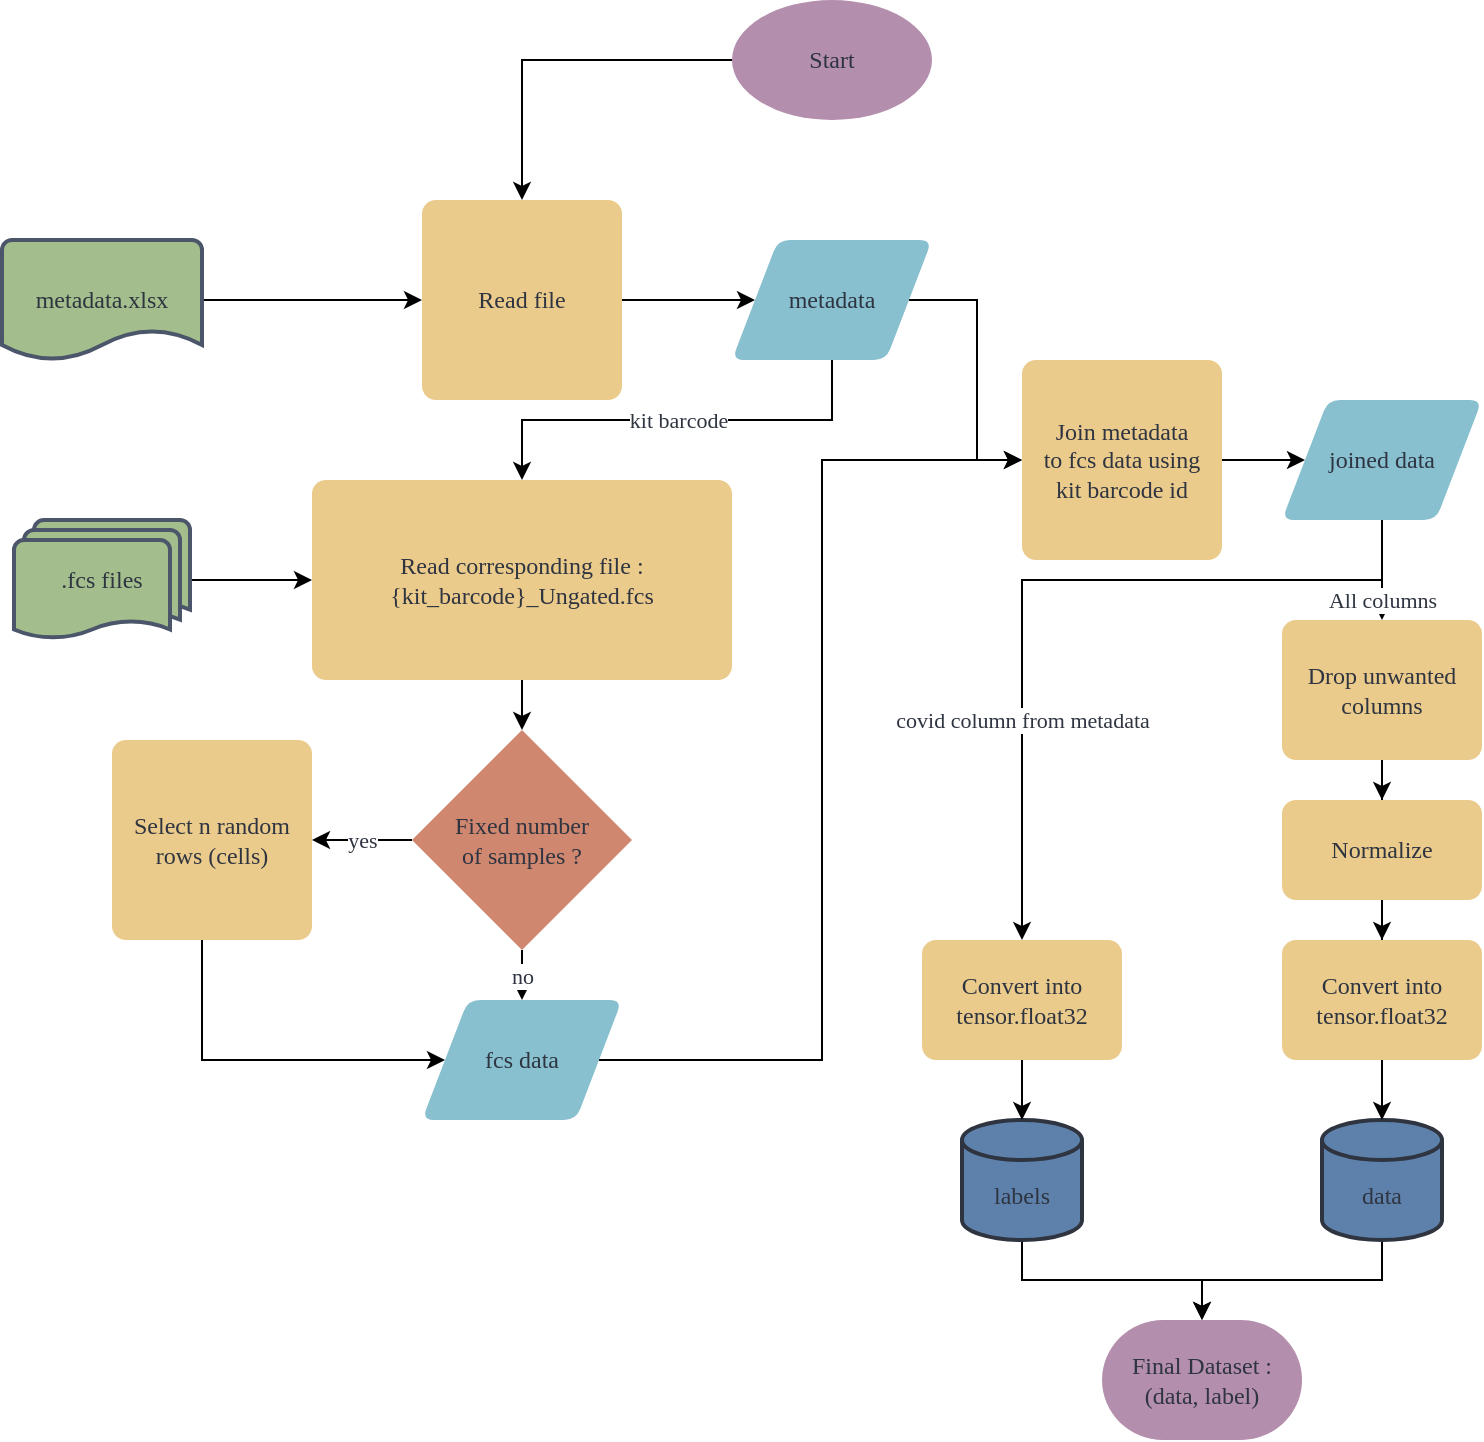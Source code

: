 <mxfile version="21.2.9" type="github">
  <diagram name="Page-1" id="4zOBWHrh0Ymtk0zH_QGe">
    <mxGraphModel dx="1434" dy="1846" grid="1" gridSize="10" guides="1" tooltips="1" connect="1" arrows="1" fold="1" page="1" pageScale="1" pageWidth="850" pageHeight="1100" math="0" shadow="0">
      <root>
        <mxCell id="0" />
        <mxCell id="1" parent="0" />
        <mxCell id="foepnIXhf-Chz_zVTdfU-19" style="edgeStyle=orthogonalEdgeStyle;rounded=0;orthogonalLoop=1;jettySize=auto;html=1;entryX=0;entryY=0.5;entryDx=0;entryDy=0;fontFamily=Rubik;fontSource=https%3A%2F%2Ffonts.googleapis.com%2Fcss%3Ffamily%3DRubik;fontColor=#2e3440;" parent="1" source="foepnIXhf-Chz_zVTdfU-7" target="foepnIXhf-Chz_zVTdfU-18" edge="1">
          <mxGeometry relative="1" as="geometry" />
        </mxCell>
        <mxCell id="foepnIXhf-Chz_zVTdfU-7" value=".fcs files" style="strokeWidth=2;html=1;shape=mxgraph.flowchart.multi-document;whiteSpace=wrap;strokeColor=#4c566a;fillColor=#a3be8c;fontFamily=Rubik;fontSource=https%3A%2F%2Ffonts.googleapis.com%2Fcss%3Ffamily%3DRubik;fontColor=#2e3440;" parent="1" vertex="1">
          <mxGeometry x="16" y="260" width="88" height="60" as="geometry" />
        </mxCell>
        <mxCell id="foepnIXhf-Chz_zVTdfU-15" style="edgeStyle=orthogonalEdgeStyle;rounded=0;orthogonalLoop=1;jettySize=auto;html=1;entryX=0;entryY=0.5;entryDx=0;entryDy=0;fontFamily=Rubik;fontSource=https%3A%2F%2Ffonts.googleapis.com%2Fcss%3Ffamily%3DRubik;fontColor=#2e3440;" parent="1" source="foepnIXhf-Chz_zVTdfU-8" target="foepnIXhf-Chz_zVTdfU-11" edge="1">
          <mxGeometry relative="1" as="geometry" />
        </mxCell>
        <mxCell id="foepnIXhf-Chz_zVTdfU-8" value="metadata.xlsx" style="strokeWidth=2;html=1;shape=mxgraph.flowchart.document2;whiteSpace=wrap;size=0.25;fillColor=#a3be8c;strokeColor=#4c566a;fontFamily=Rubik;fontSource=https%3A%2F%2Ffonts.googleapis.com%2Fcss%3Ffamily%3DRubik;fontColor=#2e3440;" parent="1" vertex="1">
          <mxGeometry x="10" y="120" width="100" height="60" as="geometry" />
        </mxCell>
        <mxCell id="foepnIXhf-Chz_zVTdfU-20" value="kit barcode" style="edgeStyle=orthogonalEdgeStyle;rounded=0;orthogonalLoop=1;jettySize=auto;html=1;entryX=0.5;entryY=0;entryDx=0;entryDy=0;fontFamily=Rubik;fontSource=https%3A%2F%2Ffonts.googleapis.com%2Fcss%3Ffamily%3DRubik;fontColor=#2e3440;" parent="1" source="foepnIXhf-Chz_zVTdfU-9" target="foepnIXhf-Chz_zVTdfU-18" edge="1">
          <mxGeometry relative="1" as="geometry" />
        </mxCell>
        <mxCell id="foepnIXhf-Chz_zVTdfU-32" style="edgeStyle=orthogonalEdgeStyle;rounded=0;orthogonalLoop=1;jettySize=auto;html=1;entryX=0;entryY=0.5;entryDx=0;entryDy=0;fontFamily=Rubik;fontSource=https%3A%2F%2Ffonts.googleapis.com%2Fcss%3Ffamily%3DRubik;fontColor=#2e3440;" parent="1" source="foepnIXhf-Chz_zVTdfU-9" target="foepnIXhf-Chz_zVTdfU-30" edge="1">
          <mxGeometry relative="1" as="geometry" />
        </mxCell>
        <mxCell id="foepnIXhf-Chz_zVTdfU-9" value="metadata" style="shape=parallelogram;html=1;strokeWidth=2;perimeter=parallelogramPerimeter;whiteSpace=wrap;rounded=1;arcSize=12;size=0.23;fontFamily=Rubik;fontSource=https%3A%2F%2Ffonts.googleapis.com%2Fcss%3Ffamily%3DRubik;fontColor=#2e3440;fillColor=#88c0d0;strokeColor=none;" parent="1" vertex="1">
          <mxGeometry x="375" y="120" width="100" height="60" as="geometry" />
        </mxCell>
        <mxCell id="foepnIXhf-Chz_zVTdfU-16" style="edgeStyle=orthogonalEdgeStyle;rounded=0;orthogonalLoop=1;jettySize=auto;html=1;entryX=0;entryY=0.5;entryDx=0;entryDy=0;fontFamily=Rubik;fontSource=https%3A%2F%2Ffonts.googleapis.com%2Fcss%3Ffamily%3DRubik;fontColor=#2e3440;" parent="1" source="foepnIXhf-Chz_zVTdfU-11" target="foepnIXhf-Chz_zVTdfU-9" edge="1">
          <mxGeometry relative="1" as="geometry" />
        </mxCell>
        <mxCell id="foepnIXhf-Chz_zVTdfU-11" value="Read file" style="rounded=1;whiteSpace=wrap;html=1;absoluteArcSize=1;arcSize=14;strokeWidth=2;fillColor=#ebcb8b;strokeColor=none;fontFamily=Rubik;fontSource=https%3A%2F%2Ffonts.googleapis.com%2Fcss%3Ffamily%3DRubik;fontColor=#2e3440;" parent="1" vertex="1">
          <mxGeometry x="220" y="100" width="100" height="100" as="geometry" />
        </mxCell>
        <mxCell id="foepnIXhf-Chz_zVTdfU-12" value="&lt;div&gt;Final Dataset :&lt;/div&gt;&lt;div&gt;(data, label)&lt;br&gt;&lt;/div&gt;" style="strokeWidth=2;html=1;shape=mxgraph.flowchart.terminator;whiteSpace=wrap;fontFamily=Rubik;fontSource=https%3A%2F%2Ffonts.googleapis.com%2Fcss%3Ffamily%3DRubik;fontColor=#2e3440;strokeColor=none;fillColor=#b48ead;" parent="1" vertex="1">
          <mxGeometry x="560" y="660" width="100" height="60" as="geometry" />
        </mxCell>
        <mxCell id="foepnIXhf-Chz_zVTdfU-14" style="edgeStyle=orthogonalEdgeStyle;rounded=0;orthogonalLoop=1;jettySize=auto;html=1;fontFamily=Rubik;fontSource=https%3A%2F%2Ffonts.googleapis.com%2Fcss%3Ffamily%3DRubik;fontColor=#2e3440;" parent="1" source="foepnIXhf-Chz_zVTdfU-13" target="foepnIXhf-Chz_zVTdfU-11" edge="1">
          <mxGeometry relative="1" as="geometry" />
        </mxCell>
        <mxCell id="foepnIXhf-Chz_zVTdfU-13" value="Start" style="strokeWidth=2;html=1;shape=mxgraph.flowchart.start_1;whiteSpace=wrap;fontFamily=Rubik;fontSource=https%3A%2F%2Ffonts.googleapis.com%2Fcss%3Ffamily%3DRubik;fontColor=#2e3440;fillColor=#b48ead;strokeColor=none;" parent="1" vertex="1">
          <mxGeometry x="375" width="100" height="60" as="geometry" />
        </mxCell>
        <mxCell id="foepnIXhf-Chz_zVTdfU-22" style="edgeStyle=orthogonalEdgeStyle;rounded=0;orthogonalLoop=1;jettySize=auto;html=1;fontFamily=Rubik;fontSource=https%3A%2F%2Ffonts.googleapis.com%2Fcss%3Ffamily%3DRubik;fontColor=#2e3440;" parent="1" source="foepnIXhf-Chz_zVTdfU-18" target="foepnIXhf-Chz_zVTdfU-21" edge="1">
          <mxGeometry relative="1" as="geometry" />
        </mxCell>
        <mxCell id="foepnIXhf-Chz_zVTdfU-18" value="&lt;div&gt;Read corresponding file :&lt;/div&gt;&lt;div&gt;{kit_barcode}_Ungated.fcs&lt;br&gt;&lt;/div&gt;" style="rounded=1;whiteSpace=wrap;html=1;absoluteArcSize=1;arcSize=14;strokeWidth=2;fillColor=#ebcb8b;strokeColor=none;fontFamily=Rubik;fontSource=https%3A%2F%2Ffonts.googleapis.com%2Fcss%3Ffamily%3DRubik;fontColor=#2e3440;" parent="1" vertex="1">
          <mxGeometry x="165" y="240" width="210" height="100" as="geometry" />
        </mxCell>
        <mxCell id="foepnIXhf-Chz_zVTdfU-24" value="yes" style="edgeStyle=orthogonalEdgeStyle;rounded=0;orthogonalLoop=1;jettySize=auto;html=1;entryX=1;entryY=0.5;entryDx=0;entryDy=0;fontFamily=Rubik;fontSource=https%3A%2F%2Ffonts.googleapis.com%2Fcss%3Ffamily%3DRubik;fontColor=#2e3440;" parent="1" source="foepnIXhf-Chz_zVTdfU-21" target="foepnIXhf-Chz_zVTdfU-23" edge="1">
          <mxGeometry relative="1" as="geometry" />
        </mxCell>
        <mxCell id="foepnIXhf-Chz_zVTdfU-26" value="no" style="edgeStyle=orthogonalEdgeStyle;rounded=0;orthogonalLoop=1;jettySize=auto;html=1;fontFamily=Rubik;fontSource=https%3A%2F%2Ffonts.googleapis.com%2Fcss%3Ffamily%3DRubik;fontColor=#2e3440;" parent="1" source="foepnIXhf-Chz_zVTdfU-21" target="foepnIXhf-Chz_zVTdfU-25" edge="1">
          <mxGeometry relative="1" as="geometry" />
        </mxCell>
        <mxCell id="foepnIXhf-Chz_zVTdfU-21" value="&lt;div&gt;Fixed number &lt;br&gt;&lt;/div&gt;&lt;div&gt;of samples ?&lt;br&gt;&lt;/div&gt;" style="strokeWidth=2;html=1;shape=mxgraph.flowchart.decision;whiteSpace=wrap;fillColor=#d08770;strokeColor=none;fontFamily=Rubik;fontSource=https%3A%2F%2Ffonts.googleapis.com%2Fcss%3Ffamily%3DRubik;fontColor=#2e3440;" parent="1" vertex="1">
          <mxGeometry x="215" y="365" width="110" height="110" as="geometry" />
        </mxCell>
        <mxCell id="foepnIXhf-Chz_zVTdfU-27" style="edgeStyle=orthogonalEdgeStyle;rounded=0;orthogonalLoop=1;jettySize=auto;html=1;entryX=0;entryY=0.5;entryDx=0;entryDy=0;fontFamily=Rubik;fontSource=https%3A%2F%2Ffonts.googleapis.com%2Fcss%3Ffamily%3DRubik;fontColor=#2e3440;" parent="1" source="foepnIXhf-Chz_zVTdfU-23" target="foepnIXhf-Chz_zVTdfU-25" edge="1">
          <mxGeometry relative="1" as="geometry">
            <Array as="points">
              <mxPoint x="110" y="530" />
            </Array>
          </mxGeometry>
        </mxCell>
        <mxCell id="foepnIXhf-Chz_zVTdfU-23" value="&lt;div&gt;Select n random&lt;/div&gt;&lt;div&gt;rows (cells)&lt;br&gt;&lt;/div&gt;" style="rounded=1;whiteSpace=wrap;html=1;absoluteArcSize=1;arcSize=14;strokeWidth=2;fillColor=#ebcb8b;strokeColor=none;fontFamily=Rubik;fontSource=https%3A%2F%2Ffonts.googleapis.com%2Fcss%3Ffamily%3DRubik;fontColor=#2e3440;" parent="1" vertex="1">
          <mxGeometry x="65" y="370" width="100" height="100" as="geometry" />
        </mxCell>
        <mxCell id="foepnIXhf-Chz_zVTdfU-31" style="edgeStyle=orthogonalEdgeStyle;rounded=0;orthogonalLoop=1;jettySize=auto;html=1;entryX=0;entryY=0.5;entryDx=0;entryDy=0;fontFamily=Rubik;fontSource=https%3A%2F%2Ffonts.googleapis.com%2Fcss%3Ffamily%3DRubik;fontColor=#2e3440;" parent="1" source="foepnIXhf-Chz_zVTdfU-25" target="foepnIXhf-Chz_zVTdfU-30" edge="1">
          <mxGeometry relative="1" as="geometry" />
        </mxCell>
        <mxCell id="foepnIXhf-Chz_zVTdfU-25" value="fcs data" style="shape=parallelogram;html=1;strokeWidth=2;perimeter=parallelogramPerimeter;whiteSpace=wrap;rounded=1;arcSize=12;size=0.23;fontFamily=Rubik;fontSource=https%3A%2F%2Ffonts.googleapis.com%2Fcss%3Ffamily%3DRubik;fontColor=#2e3440;fillColor=#88c0d0;strokeColor=none;" parent="1" vertex="1">
          <mxGeometry x="220" y="500" width="100" height="60" as="geometry" />
        </mxCell>
        <mxCell id="foepnIXhf-Chz_zVTdfU-46" style="edgeStyle=orthogonalEdgeStyle;rounded=0;orthogonalLoop=1;jettySize=auto;html=1;exitX=1;exitY=0.5;exitDx=0;exitDy=0;entryX=0;entryY=0.5;entryDx=0;entryDy=0;fontFamily=Rubik;fontSource=https%3A%2F%2Ffonts.googleapis.com%2Fcss%3Ffamily%3DRubik;fontColor=#2e3440;" parent="1" source="foepnIXhf-Chz_zVTdfU-30" target="foepnIXhf-Chz_zVTdfU-33" edge="1">
          <mxGeometry relative="1" as="geometry" />
        </mxCell>
        <mxCell id="foepnIXhf-Chz_zVTdfU-30" value="&lt;div&gt;Join metadata &lt;br&gt;&lt;/div&gt;&lt;div&gt;to fcs data using&lt;/div&gt;&lt;div&gt;kit barcode id&lt;br&gt;&lt;/div&gt;" style="rounded=1;whiteSpace=wrap;html=1;absoluteArcSize=1;arcSize=14;strokeWidth=2;fillColor=#ebcb8b;strokeColor=none;fontFamily=Rubik;fontSource=https%3A%2F%2Ffonts.googleapis.com%2Fcss%3Ffamily%3DRubik;fontColor=#2e3440;" parent="1" vertex="1">
          <mxGeometry x="520" y="180" width="100" height="100" as="geometry" />
        </mxCell>
        <mxCell id="foepnIXhf-Chz_zVTdfU-44" value="covid column from metadata" style="edgeStyle=orthogonalEdgeStyle;rounded=0;orthogonalLoop=1;jettySize=auto;html=1;exitX=0.5;exitY=1;exitDx=0;exitDy=0;entryX=0.5;entryY=0;entryDx=0;entryDy=0;fontFamily=Rubik;fontSource=https%3A%2F%2Ffonts.googleapis.com%2Fcss%3Ffamily%3DRubik;fontColor=#2e3440;" parent="1" source="foepnIXhf-Chz_zVTdfU-33" target="foepnIXhf-Chz_zVTdfU-42" edge="1">
          <mxGeometry x="0.436" relative="1" as="geometry">
            <Array as="points">
              <mxPoint x="700" y="290" />
              <mxPoint x="520" y="290" />
            </Array>
            <mxPoint as="offset" />
          </mxGeometry>
        </mxCell>
        <mxCell id="foepnIXhf-Chz_zVTdfU-51" value="All columns" style="edgeStyle=orthogonalEdgeStyle;rounded=0;orthogonalLoop=1;jettySize=auto;html=1;fontFamily=Rubik;fontSource=https%3A%2F%2Ffonts.googleapis.com%2Fcss%3Ffamily%3DRubik;fontColor=#2e3440;" parent="1" source="foepnIXhf-Chz_zVTdfU-33" target="foepnIXhf-Chz_zVTdfU-47" edge="1">
          <mxGeometry x="0.6" relative="1" as="geometry">
            <mxPoint as="offset" />
          </mxGeometry>
        </mxCell>
        <mxCell id="foepnIXhf-Chz_zVTdfU-33" value="joined data" style="shape=parallelogram;html=1;strokeWidth=2;perimeter=parallelogramPerimeter;whiteSpace=wrap;rounded=1;arcSize=12;size=0.23;fontFamily=Rubik;fontSource=https%3A%2F%2Ffonts.googleapis.com%2Fcss%3Ffamily%3DRubik;fontColor=#2e3440;fillColor=#88c0d0;strokeColor=none;" parent="1" vertex="1">
          <mxGeometry x="650" y="200" width="100" height="60" as="geometry" />
        </mxCell>
        <mxCell id="foepnIXhf-Chz_zVTdfU-55" style="edgeStyle=orthogonalEdgeStyle;rounded=0;orthogonalLoop=1;jettySize=auto;html=1;exitX=0.5;exitY=1;exitDx=0;exitDy=0;exitPerimeter=0;entryX=0.5;entryY=0;entryDx=0;entryDy=0;entryPerimeter=0;fontFamily=Rubik;fontSource=https%3A%2F%2Ffonts.googleapis.com%2Fcss%3Ffamily%3DRubik;fontColor=#2e3440;" parent="1" source="foepnIXhf-Chz_zVTdfU-38" target="foepnIXhf-Chz_zVTdfU-12" edge="1">
          <mxGeometry relative="1" as="geometry" />
        </mxCell>
        <mxCell id="foepnIXhf-Chz_zVTdfU-38" value="&lt;div&gt;&lt;br&gt;&lt;/div&gt;&lt;div&gt;labels&lt;/div&gt;" style="strokeWidth=2;html=1;shape=mxgraph.flowchart.database;whiteSpace=wrap;fontFamily=Rubik;fontSource=https%3A%2F%2Ffonts.googleapis.com%2Fcss%3Ffamily%3DRubik;fontColor=#2e3440;fillColor=#5e81ac;strokeColor=#2e3440;" parent="1" vertex="1">
          <mxGeometry x="490" y="560" width="60" height="60" as="geometry" />
        </mxCell>
        <mxCell id="foepnIXhf-Chz_zVTdfU-56" style="edgeStyle=orthogonalEdgeStyle;rounded=0;orthogonalLoop=1;jettySize=auto;html=1;exitX=0.5;exitY=1;exitDx=0;exitDy=0;exitPerimeter=0;entryX=0.5;entryY=0;entryDx=0;entryDy=0;entryPerimeter=0;fontFamily=Rubik;fontSource=https%3A%2F%2Ffonts.googleapis.com%2Fcss%3Ffamily%3DRubik;fontColor=#2e3440;" parent="1" source="foepnIXhf-Chz_zVTdfU-39" target="foepnIXhf-Chz_zVTdfU-12" edge="1">
          <mxGeometry relative="1" as="geometry" />
        </mxCell>
        <mxCell id="foepnIXhf-Chz_zVTdfU-39" value="&lt;div&gt;&lt;br&gt;&lt;/div&gt;&lt;div&gt;data&lt;/div&gt;" style="strokeWidth=2;html=1;shape=mxgraph.flowchart.database;whiteSpace=wrap;fontFamily=Rubik;fontSource=https%3A%2F%2Ffonts.googleapis.com%2Fcss%3Ffamily%3DRubik;fontColor=#2e3440;fillColor=#5e81ac;strokeColor=#2e3440;" parent="1" vertex="1">
          <mxGeometry x="670" y="560" width="60" height="60" as="geometry" />
        </mxCell>
        <mxCell id="foepnIXhf-Chz_zVTdfU-45" style="edgeStyle=orthogonalEdgeStyle;rounded=0;orthogonalLoop=1;jettySize=auto;html=1;exitX=0.5;exitY=1;exitDx=0;exitDy=0;entryX=0.5;entryY=0;entryDx=0;entryDy=0;entryPerimeter=0;fontFamily=Rubik;fontSource=https%3A%2F%2Ffonts.googleapis.com%2Fcss%3Ffamily%3DRubik;fontColor=#2e3440;" parent="1" source="foepnIXhf-Chz_zVTdfU-42" target="foepnIXhf-Chz_zVTdfU-38" edge="1">
          <mxGeometry relative="1" as="geometry" />
        </mxCell>
        <mxCell id="foepnIXhf-Chz_zVTdfU-42" value="Convert into tensor.float32" style="rounded=1;whiteSpace=wrap;html=1;absoluteArcSize=1;arcSize=14;strokeWidth=2;fillColor=#ebcb8b;strokeColor=none;fontFamily=Rubik;fontSource=https%3A%2F%2Ffonts.googleapis.com%2Fcss%3Ffamily%3DRubik;fontColor=#2e3440;" parent="1" vertex="1">
          <mxGeometry x="470" y="470" width="100" height="60" as="geometry" />
        </mxCell>
        <mxCell id="foepnIXhf-Chz_zVTdfU-52" style="edgeStyle=orthogonalEdgeStyle;rounded=0;orthogonalLoop=1;jettySize=auto;html=1;exitX=0.5;exitY=1;exitDx=0;exitDy=0;fontFamily=Rubik;fontSource=https%3A%2F%2Ffonts.googleapis.com%2Fcss%3Ffamily%3DRubik;fontColor=#2e3440;" parent="1" source="foepnIXhf-Chz_zVTdfU-47" target="foepnIXhf-Chz_zVTdfU-49" edge="1">
          <mxGeometry relative="1" as="geometry" />
        </mxCell>
        <mxCell id="foepnIXhf-Chz_zVTdfU-47" value="Drop unwanted columns" style="rounded=1;whiteSpace=wrap;html=1;absoluteArcSize=1;arcSize=14;strokeWidth=2;fillColor=#ebcb8b;strokeColor=none;fontFamily=Rubik;fontSource=https%3A%2F%2Ffonts.googleapis.com%2Fcss%3Ffamily%3DRubik;fontColor=#2e3440;" parent="1" vertex="1">
          <mxGeometry x="650" y="310" width="100" height="70" as="geometry" />
        </mxCell>
        <mxCell id="foepnIXhf-Chz_zVTdfU-53" style="edgeStyle=orthogonalEdgeStyle;rounded=0;orthogonalLoop=1;jettySize=auto;html=1;exitX=0.5;exitY=1;exitDx=0;exitDy=0;fontFamily=Rubik;fontSource=https%3A%2F%2Ffonts.googleapis.com%2Fcss%3Ffamily%3DRubik;fontColor=#2e3440;" parent="1" source="foepnIXhf-Chz_zVTdfU-49" target="foepnIXhf-Chz_zVTdfU-50" edge="1">
          <mxGeometry relative="1" as="geometry" />
        </mxCell>
        <mxCell id="foepnIXhf-Chz_zVTdfU-49" value="Normalize" style="rounded=1;whiteSpace=wrap;html=1;absoluteArcSize=1;arcSize=14;strokeWidth=2;fillColor=#ebcb8b;strokeColor=none;fontFamily=Rubik;fontSource=https%3A%2F%2Ffonts.googleapis.com%2Fcss%3Ffamily%3DRubik;fontColor=#2e3440;" parent="1" vertex="1">
          <mxGeometry x="650" y="400" width="100" height="50" as="geometry" />
        </mxCell>
        <mxCell id="foepnIXhf-Chz_zVTdfU-54" style="edgeStyle=orthogonalEdgeStyle;rounded=0;orthogonalLoop=1;jettySize=auto;html=1;exitX=0.5;exitY=1;exitDx=0;exitDy=0;entryX=0.5;entryY=0;entryDx=0;entryDy=0;entryPerimeter=0;fontFamily=Rubik;fontSource=https%3A%2F%2Ffonts.googleapis.com%2Fcss%3Ffamily%3DRubik;fontColor=#2e3440;" parent="1" source="foepnIXhf-Chz_zVTdfU-50" target="foepnIXhf-Chz_zVTdfU-39" edge="1">
          <mxGeometry relative="1" as="geometry" />
        </mxCell>
        <mxCell id="foepnIXhf-Chz_zVTdfU-50" value="Convert into tensor.float32" style="rounded=1;whiteSpace=wrap;html=1;absoluteArcSize=1;arcSize=14;strokeWidth=2;fillColor=#ebcb8b;strokeColor=none;fontFamily=Rubik;fontSource=https%3A%2F%2Ffonts.googleapis.com%2Fcss%3Ffamily%3DRubik;fontColor=#2e3440;" parent="1" vertex="1">
          <mxGeometry x="650" y="470" width="100" height="60" as="geometry" />
        </mxCell>
      </root>
    </mxGraphModel>
  </diagram>
</mxfile>
